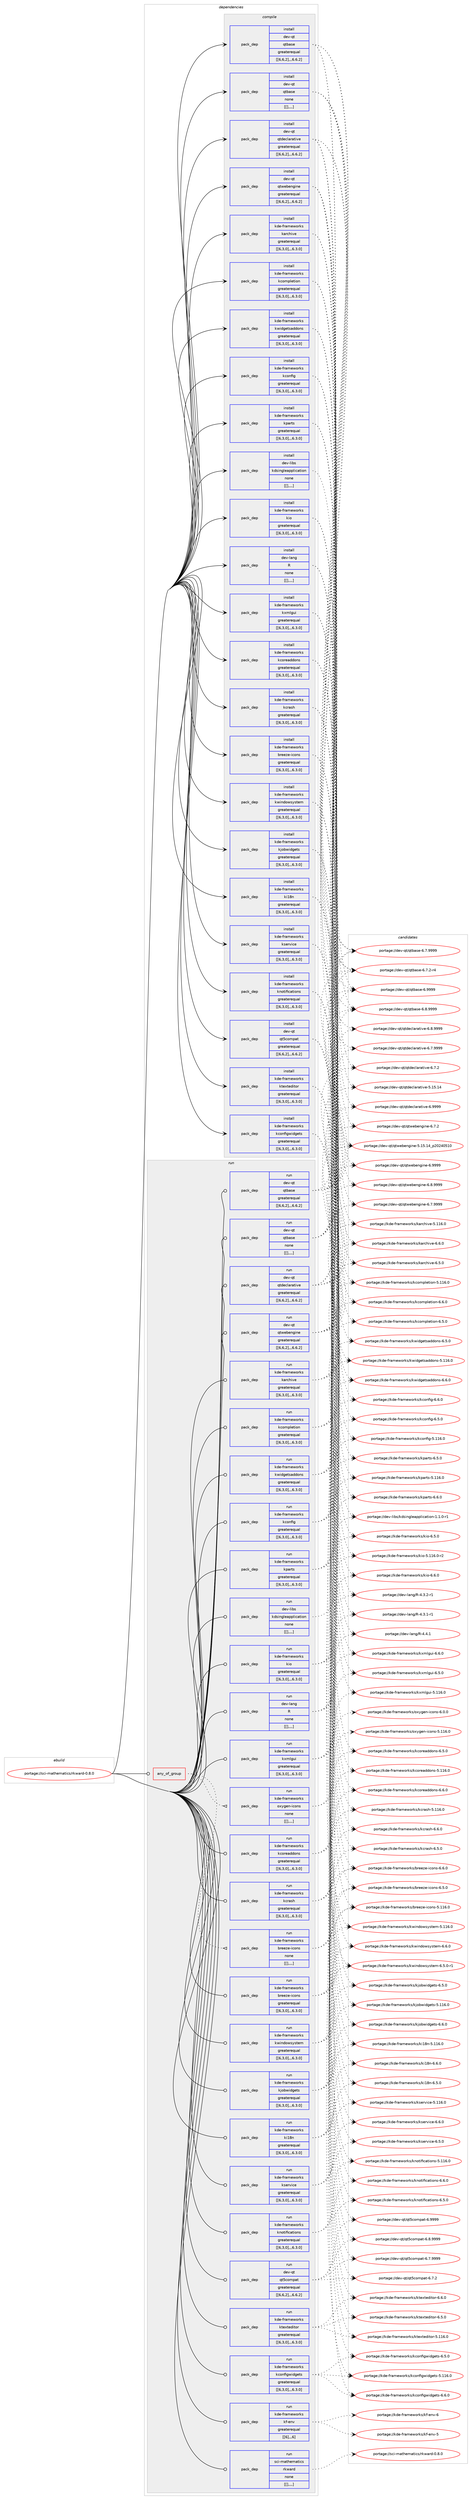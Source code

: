 digraph prolog {

# *************
# Graph options
# *************

newrank=true;
concentrate=true;
compound=true;
graph [rankdir=LR,fontname=Helvetica,fontsize=10,ranksep=1.5];#, ranksep=2.5, nodesep=0.2];
edge  [arrowhead=vee];
node  [fontname=Helvetica,fontsize=10];

# **********
# The ebuild
# **********

subgraph cluster_leftcol {
color=gray;
label=<<i>ebuild</i>>;
id [label="portage://sci-mathematics/rkward-0.8.0", color=red, width=4, href="../sci-mathematics/rkward-0.8.0.svg"];
}

# ****************
# The dependencies
# ****************

subgraph cluster_midcol {
color=gray;
label=<<i>dependencies</i>>;
subgraph cluster_compile {
fillcolor="#eeeeee";
style=filled;
label=<<i>compile</i>>;
subgraph pack310063 {
dependency425754 [label=<<TABLE BORDER="0" CELLBORDER="1" CELLSPACING="0" CELLPADDING="4" WIDTH="220"><TR><TD ROWSPAN="6" CELLPADDING="30">pack_dep</TD></TR><TR><TD WIDTH="110">install</TD></TR><TR><TD>dev-lang</TD></TR><TR><TD>R</TD></TR><TR><TD>none</TD></TR><TR><TD>[[],,,,]</TD></TR></TABLE>>, shape=none, color=blue];
}
id:e -> dependency425754:w [weight=20,style="solid",arrowhead="vee"];
subgraph pack310064 {
dependency425755 [label=<<TABLE BORDER="0" CELLBORDER="1" CELLSPACING="0" CELLPADDING="4" WIDTH="220"><TR><TD ROWSPAN="6" CELLPADDING="30">pack_dep</TD></TR><TR><TD WIDTH="110">install</TD></TR><TR><TD>dev-libs</TD></TR><TR><TD>kdsingleapplication</TD></TR><TR><TD>none</TD></TR><TR><TD>[[],,,,]</TD></TR></TABLE>>, shape=none, color=blue];
}
id:e -> dependency425755:w [weight=20,style="solid",arrowhead="vee"];
subgraph pack310065 {
dependency425756 [label=<<TABLE BORDER="0" CELLBORDER="1" CELLSPACING="0" CELLPADDING="4" WIDTH="220"><TR><TD ROWSPAN="6" CELLPADDING="30">pack_dep</TD></TR><TR><TD WIDTH="110">install</TD></TR><TR><TD>dev-qt</TD></TR><TR><TD>qt5compat</TD></TR><TR><TD>greaterequal</TD></TR><TR><TD>[[6,6,2],,,6.6.2]</TD></TR></TABLE>>, shape=none, color=blue];
}
id:e -> dependency425756:w [weight=20,style="solid",arrowhead="vee"];
subgraph pack310066 {
dependency425757 [label=<<TABLE BORDER="0" CELLBORDER="1" CELLSPACING="0" CELLPADDING="4" WIDTH="220"><TR><TD ROWSPAN="6" CELLPADDING="30">pack_dep</TD></TR><TR><TD WIDTH="110">install</TD></TR><TR><TD>dev-qt</TD></TR><TR><TD>qtbase</TD></TR><TR><TD>greaterequal</TD></TR><TR><TD>[[6,6,2],,,6.6.2]</TD></TR></TABLE>>, shape=none, color=blue];
}
id:e -> dependency425757:w [weight=20,style="solid",arrowhead="vee"];
subgraph pack310067 {
dependency425758 [label=<<TABLE BORDER="0" CELLBORDER="1" CELLSPACING="0" CELLPADDING="4" WIDTH="220"><TR><TD ROWSPAN="6" CELLPADDING="30">pack_dep</TD></TR><TR><TD WIDTH="110">install</TD></TR><TR><TD>dev-qt</TD></TR><TR><TD>qtbase</TD></TR><TR><TD>none</TD></TR><TR><TD>[[],,,,]</TD></TR></TABLE>>, shape=none, color=blue];
}
id:e -> dependency425758:w [weight=20,style="solid",arrowhead="vee"];
subgraph pack310068 {
dependency425759 [label=<<TABLE BORDER="0" CELLBORDER="1" CELLSPACING="0" CELLPADDING="4" WIDTH="220"><TR><TD ROWSPAN="6" CELLPADDING="30">pack_dep</TD></TR><TR><TD WIDTH="110">install</TD></TR><TR><TD>dev-qt</TD></TR><TR><TD>qtdeclarative</TD></TR><TR><TD>greaterequal</TD></TR><TR><TD>[[6,6,2],,,6.6.2]</TD></TR></TABLE>>, shape=none, color=blue];
}
id:e -> dependency425759:w [weight=20,style="solid",arrowhead="vee"];
subgraph pack310069 {
dependency425760 [label=<<TABLE BORDER="0" CELLBORDER="1" CELLSPACING="0" CELLPADDING="4" WIDTH="220"><TR><TD ROWSPAN="6" CELLPADDING="30">pack_dep</TD></TR><TR><TD WIDTH="110">install</TD></TR><TR><TD>dev-qt</TD></TR><TR><TD>qtwebengine</TD></TR><TR><TD>greaterequal</TD></TR><TR><TD>[[6,6,2],,,6.6.2]</TD></TR></TABLE>>, shape=none, color=blue];
}
id:e -> dependency425760:w [weight=20,style="solid",arrowhead="vee"];
subgraph pack310070 {
dependency425761 [label=<<TABLE BORDER="0" CELLBORDER="1" CELLSPACING="0" CELLPADDING="4" WIDTH="220"><TR><TD ROWSPAN="6" CELLPADDING="30">pack_dep</TD></TR><TR><TD WIDTH="110">install</TD></TR><TR><TD>kde-frameworks</TD></TR><TR><TD>breeze-icons</TD></TR><TR><TD>greaterequal</TD></TR><TR><TD>[[6,3,0],,,6.3.0]</TD></TR></TABLE>>, shape=none, color=blue];
}
id:e -> dependency425761:w [weight=20,style="solid",arrowhead="vee"];
subgraph pack310071 {
dependency425762 [label=<<TABLE BORDER="0" CELLBORDER="1" CELLSPACING="0" CELLPADDING="4" WIDTH="220"><TR><TD ROWSPAN="6" CELLPADDING="30">pack_dep</TD></TR><TR><TD WIDTH="110">install</TD></TR><TR><TD>kde-frameworks</TD></TR><TR><TD>karchive</TD></TR><TR><TD>greaterequal</TD></TR><TR><TD>[[6,3,0],,,6.3.0]</TD></TR></TABLE>>, shape=none, color=blue];
}
id:e -> dependency425762:w [weight=20,style="solid",arrowhead="vee"];
subgraph pack310072 {
dependency425763 [label=<<TABLE BORDER="0" CELLBORDER="1" CELLSPACING="0" CELLPADDING="4" WIDTH="220"><TR><TD ROWSPAN="6" CELLPADDING="30">pack_dep</TD></TR><TR><TD WIDTH="110">install</TD></TR><TR><TD>kde-frameworks</TD></TR><TR><TD>kcompletion</TD></TR><TR><TD>greaterequal</TD></TR><TR><TD>[[6,3,0],,,6.3.0]</TD></TR></TABLE>>, shape=none, color=blue];
}
id:e -> dependency425763:w [weight=20,style="solid",arrowhead="vee"];
subgraph pack310073 {
dependency425764 [label=<<TABLE BORDER="0" CELLBORDER="1" CELLSPACING="0" CELLPADDING="4" WIDTH="220"><TR><TD ROWSPAN="6" CELLPADDING="30">pack_dep</TD></TR><TR><TD WIDTH="110">install</TD></TR><TR><TD>kde-frameworks</TD></TR><TR><TD>kconfig</TD></TR><TR><TD>greaterequal</TD></TR><TR><TD>[[6,3,0],,,6.3.0]</TD></TR></TABLE>>, shape=none, color=blue];
}
id:e -> dependency425764:w [weight=20,style="solid",arrowhead="vee"];
subgraph pack310074 {
dependency425765 [label=<<TABLE BORDER="0" CELLBORDER="1" CELLSPACING="0" CELLPADDING="4" WIDTH="220"><TR><TD ROWSPAN="6" CELLPADDING="30">pack_dep</TD></TR><TR><TD WIDTH="110">install</TD></TR><TR><TD>kde-frameworks</TD></TR><TR><TD>kconfigwidgets</TD></TR><TR><TD>greaterequal</TD></TR><TR><TD>[[6,3,0],,,6.3.0]</TD></TR></TABLE>>, shape=none, color=blue];
}
id:e -> dependency425765:w [weight=20,style="solid",arrowhead="vee"];
subgraph pack310075 {
dependency425766 [label=<<TABLE BORDER="0" CELLBORDER="1" CELLSPACING="0" CELLPADDING="4" WIDTH="220"><TR><TD ROWSPAN="6" CELLPADDING="30">pack_dep</TD></TR><TR><TD WIDTH="110">install</TD></TR><TR><TD>kde-frameworks</TD></TR><TR><TD>kcoreaddons</TD></TR><TR><TD>greaterequal</TD></TR><TR><TD>[[6,3,0],,,6.3.0]</TD></TR></TABLE>>, shape=none, color=blue];
}
id:e -> dependency425766:w [weight=20,style="solid",arrowhead="vee"];
subgraph pack310076 {
dependency425767 [label=<<TABLE BORDER="0" CELLBORDER="1" CELLSPACING="0" CELLPADDING="4" WIDTH="220"><TR><TD ROWSPAN="6" CELLPADDING="30">pack_dep</TD></TR><TR><TD WIDTH="110">install</TD></TR><TR><TD>kde-frameworks</TD></TR><TR><TD>kcrash</TD></TR><TR><TD>greaterequal</TD></TR><TR><TD>[[6,3,0],,,6.3.0]</TD></TR></TABLE>>, shape=none, color=blue];
}
id:e -> dependency425767:w [weight=20,style="solid",arrowhead="vee"];
subgraph pack310077 {
dependency425768 [label=<<TABLE BORDER="0" CELLBORDER="1" CELLSPACING="0" CELLPADDING="4" WIDTH="220"><TR><TD ROWSPAN="6" CELLPADDING="30">pack_dep</TD></TR><TR><TD WIDTH="110">install</TD></TR><TR><TD>kde-frameworks</TD></TR><TR><TD>ki18n</TD></TR><TR><TD>greaterequal</TD></TR><TR><TD>[[6,3,0],,,6.3.0]</TD></TR></TABLE>>, shape=none, color=blue];
}
id:e -> dependency425768:w [weight=20,style="solid",arrowhead="vee"];
subgraph pack310078 {
dependency425769 [label=<<TABLE BORDER="0" CELLBORDER="1" CELLSPACING="0" CELLPADDING="4" WIDTH="220"><TR><TD ROWSPAN="6" CELLPADDING="30">pack_dep</TD></TR><TR><TD WIDTH="110">install</TD></TR><TR><TD>kde-frameworks</TD></TR><TR><TD>kio</TD></TR><TR><TD>greaterequal</TD></TR><TR><TD>[[6,3,0],,,6.3.0]</TD></TR></TABLE>>, shape=none, color=blue];
}
id:e -> dependency425769:w [weight=20,style="solid",arrowhead="vee"];
subgraph pack310079 {
dependency425770 [label=<<TABLE BORDER="0" CELLBORDER="1" CELLSPACING="0" CELLPADDING="4" WIDTH="220"><TR><TD ROWSPAN="6" CELLPADDING="30">pack_dep</TD></TR><TR><TD WIDTH="110">install</TD></TR><TR><TD>kde-frameworks</TD></TR><TR><TD>kjobwidgets</TD></TR><TR><TD>greaterequal</TD></TR><TR><TD>[[6,3,0],,,6.3.0]</TD></TR></TABLE>>, shape=none, color=blue];
}
id:e -> dependency425770:w [weight=20,style="solid",arrowhead="vee"];
subgraph pack310080 {
dependency425771 [label=<<TABLE BORDER="0" CELLBORDER="1" CELLSPACING="0" CELLPADDING="4" WIDTH="220"><TR><TD ROWSPAN="6" CELLPADDING="30">pack_dep</TD></TR><TR><TD WIDTH="110">install</TD></TR><TR><TD>kde-frameworks</TD></TR><TR><TD>knotifications</TD></TR><TR><TD>greaterequal</TD></TR><TR><TD>[[6,3,0],,,6.3.0]</TD></TR></TABLE>>, shape=none, color=blue];
}
id:e -> dependency425771:w [weight=20,style="solid",arrowhead="vee"];
subgraph pack310081 {
dependency425772 [label=<<TABLE BORDER="0" CELLBORDER="1" CELLSPACING="0" CELLPADDING="4" WIDTH="220"><TR><TD ROWSPAN="6" CELLPADDING="30">pack_dep</TD></TR><TR><TD WIDTH="110">install</TD></TR><TR><TD>kde-frameworks</TD></TR><TR><TD>kparts</TD></TR><TR><TD>greaterequal</TD></TR><TR><TD>[[6,3,0],,,6.3.0]</TD></TR></TABLE>>, shape=none, color=blue];
}
id:e -> dependency425772:w [weight=20,style="solid",arrowhead="vee"];
subgraph pack310082 {
dependency425773 [label=<<TABLE BORDER="0" CELLBORDER="1" CELLSPACING="0" CELLPADDING="4" WIDTH="220"><TR><TD ROWSPAN="6" CELLPADDING="30">pack_dep</TD></TR><TR><TD WIDTH="110">install</TD></TR><TR><TD>kde-frameworks</TD></TR><TR><TD>kservice</TD></TR><TR><TD>greaterequal</TD></TR><TR><TD>[[6,3,0],,,6.3.0]</TD></TR></TABLE>>, shape=none, color=blue];
}
id:e -> dependency425773:w [weight=20,style="solid",arrowhead="vee"];
subgraph pack310083 {
dependency425774 [label=<<TABLE BORDER="0" CELLBORDER="1" CELLSPACING="0" CELLPADDING="4" WIDTH="220"><TR><TD ROWSPAN="6" CELLPADDING="30">pack_dep</TD></TR><TR><TD WIDTH="110">install</TD></TR><TR><TD>kde-frameworks</TD></TR><TR><TD>ktexteditor</TD></TR><TR><TD>greaterequal</TD></TR><TR><TD>[[6,3,0],,,6.3.0]</TD></TR></TABLE>>, shape=none, color=blue];
}
id:e -> dependency425774:w [weight=20,style="solid",arrowhead="vee"];
subgraph pack310084 {
dependency425775 [label=<<TABLE BORDER="0" CELLBORDER="1" CELLSPACING="0" CELLPADDING="4" WIDTH="220"><TR><TD ROWSPAN="6" CELLPADDING="30">pack_dep</TD></TR><TR><TD WIDTH="110">install</TD></TR><TR><TD>kde-frameworks</TD></TR><TR><TD>kwidgetsaddons</TD></TR><TR><TD>greaterequal</TD></TR><TR><TD>[[6,3,0],,,6.3.0]</TD></TR></TABLE>>, shape=none, color=blue];
}
id:e -> dependency425775:w [weight=20,style="solid",arrowhead="vee"];
subgraph pack310085 {
dependency425776 [label=<<TABLE BORDER="0" CELLBORDER="1" CELLSPACING="0" CELLPADDING="4" WIDTH="220"><TR><TD ROWSPAN="6" CELLPADDING="30">pack_dep</TD></TR><TR><TD WIDTH="110">install</TD></TR><TR><TD>kde-frameworks</TD></TR><TR><TD>kwindowsystem</TD></TR><TR><TD>greaterequal</TD></TR><TR><TD>[[6,3,0],,,6.3.0]</TD></TR></TABLE>>, shape=none, color=blue];
}
id:e -> dependency425776:w [weight=20,style="solid",arrowhead="vee"];
subgraph pack310086 {
dependency425777 [label=<<TABLE BORDER="0" CELLBORDER="1" CELLSPACING="0" CELLPADDING="4" WIDTH="220"><TR><TD ROWSPAN="6" CELLPADDING="30">pack_dep</TD></TR><TR><TD WIDTH="110">install</TD></TR><TR><TD>kde-frameworks</TD></TR><TR><TD>kxmlgui</TD></TR><TR><TD>greaterequal</TD></TR><TR><TD>[[6,3,0],,,6.3.0]</TD></TR></TABLE>>, shape=none, color=blue];
}
id:e -> dependency425777:w [weight=20,style="solid",arrowhead="vee"];
}
subgraph cluster_compileandrun {
fillcolor="#eeeeee";
style=filled;
label=<<i>compile and run</i>>;
}
subgraph cluster_run {
fillcolor="#eeeeee";
style=filled;
label=<<i>run</i>>;
subgraph any2828 {
dependency425778 [label=<<TABLE BORDER="0" CELLBORDER="1" CELLSPACING="0" CELLPADDING="4"><TR><TD CELLPADDING="10">any_of_group</TD></TR></TABLE>>, shape=none, color=red];subgraph pack310087 {
dependency425779 [label=<<TABLE BORDER="0" CELLBORDER="1" CELLSPACING="0" CELLPADDING="4" WIDTH="220"><TR><TD ROWSPAN="6" CELLPADDING="30">pack_dep</TD></TR><TR><TD WIDTH="110">run</TD></TR><TR><TD>kde-frameworks</TD></TR><TR><TD>breeze-icons</TD></TR><TR><TD>none</TD></TR><TR><TD>[[],,,,]</TD></TR></TABLE>>, shape=none, color=blue];
}
dependency425778:e -> dependency425779:w [weight=20,style="dotted",arrowhead="oinv"];
subgraph pack310088 {
dependency425780 [label=<<TABLE BORDER="0" CELLBORDER="1" CELLSPACING="0" CELLPADDING="4" WIDTH="220"><TR><TD ROWSPAN="6" CELLPADDING="30">pack_dep</TD></TR><TR><TD WIDTH="110">run</TD></TR><TR><TD>kde-frameworks</TD></TR><TR><TD>oxygen-icons</TD></TR><TR><TD>none</TD></TR><TR><TD>[[],,,,]</TD></TR></TABLE>>, shape=none, color=blue];
}
dependency425778:e -> dependency425780:w [weight=20,style="dotted",arrowhead="oinv"];
}
id:e -> dependency425778:w [weight=20,style="solid",arrowhead="odot"];
subgraph pack310089 {
dependency425781 [label=<<TABLE BORDER="0" CELLBORDER="1" CELLSPACING="0" CELLPADDING="4" WIDTH="220"><TR><TD ROWSPAN="6" CELLPADDING="30">pack_dep</TD></TR><TR><TD WIDTH="110">run</TD></TR><TR><TD>dev-lang</TD></TR><TR><TD>R</TD></TR><TR><TD>none</TD></TR><TR><TD>[[],,,,]</TD></TR></TABLE>>, shape=none, color=blue];
}
id:e -> dependency425781:w [weight=20,style="solid",arrowhead="odot"];
subgraph pack310090 {
dependency425782 [label=<<TABLE BORDER="0" CELLBORDER="1" CELLSPACING="0" CELLPADDING="4" WIDTH="220"><TR><TD ROWSPAN="6" CELLPADDING="30">pack_dep</TD></TR><TR><TD WIDTH="110">run</TD></TR><TR><TD>dev-libs</TD></TR><TR><TD>kdsingleapplication</TD></TR><TR><TD>none</TD></TR><TR><TD>[[],,,,]</TD></TR></TABLE>>, shape=none, color=blue];
}
id:e -> dependency425782:w [weight=20,style="solid",arrowhead="odot"];
subgraph pack310091 {
dependency425783 [label=<<TABLE BORDER="0" CELLBORDER="1" CELLSPACING="0" CELLPADDING="4" WIDTH="220"><TR><TD ROWSPAN="6" CELLPADDING="30">pack_dep</TD></TR><TR><TD WIDTH="110">run</TD></TR><TR><TD>dev-qt</TD></TR><TR><TD>qt5compat</TD></TR><TR><TD>greaterequal</TD></TR><TR><TD>[[6,6,2],,,6.6.2]</TD></TR></TABLE>>, shape=none, color=blue];
}
id:e -> dependency425783:w [weight=20,style="solid",arrowhead="odot"];
subgraph pack310092 {
dependency425784 [label=<<TABLE BORDER="0" CELLBORDER="1" CELLSPACING="0" CELLPADDING="4" WIDTH="220"><TR><TD ROWSPAN="6" CELLPADDING="30">pack_dep</TD></TR><TR><TD WIDTH="110">run</TD></TR><TR><TD>dev-qt</TD></TR><TR><TD>qtbase</TD></TR><TR><TD>greaterequal</TD></TR><TR><TD>[[6,6,2],,,6.6.2]</TD></TR></TABLE>>, shape=none, color=blue];
}
id:e -> dependency425784:w [weight=20,style="solid",arrowhead="odot"];
subgraph pack310093 {
dependency425785 [label=<<TABLE BORDER="0" CELLBORDER="1" CELLSPACING="0" CELLPADDING="4" WIDTH="220"><TR><TD ROWSPAN="6" CELLPADDING="30">pack_dep</TD></TR><TR><TD WIDTH="110">run</TD></TR><TR><TD>dev-qt</TD></TR><TR><TD>qtbase</TD></TR><TR><TD>none</TD></TR><TR><TD>[[],,,,]</TD></TR></TABLE>>, shape=none, color=blue];
}
id:e -> dependency425785:w [weight=20,style="solid",arrowhead="odot"];
subgraph pack310094 {
dependency425786 [label=<<TABLE BORDER="0" CELLBORDER="1" CELLSPACING="0" CELLPADDING="4" WIDTH="220"><TR><TD ROWSPAN="6" CELLPADDING="30">pack_dep</TD></TR><TR><TD WIDTH="110">run</TD></TR><TR><TD>dev-qt</TD></TR><TR><TD>qtdeclarative</TD></TR><TR><TD>greaterequal</TD></TR><TR><TD>[[6,6,2],,,6.6.2]</TD></TR></TABLE>>, shape=none, color=blue];
}
id:e -> dependency425786:w [weight=20,style="solid",arrowhead="odot"];
subgraph pack310095 {
dependency425787 [label=<<TABLE BORDER="0" CELLBORDER="1" CELLSPACING="0" CELLPADDING="4" WIDTH="220"><TR><TD ROWSPAN="6" CELLPADDING="30">pack_dep</TD></TR><TR><TD WIDTH="110">run</TD></TR><TR><TD>dev-qt</TD></TR><TR><TD>qtwebengine</TD></TR><TR><TD>greaterequal</TD></TR><TR><TD>[[6,6,2],,,6.6.2]</TD></TR></TABLE>>, shape=none, color=blue];
}
id:e -> dependency425787:w [weight=20,style="solid",arrowhead="odot"];
subgraph pack310096 {
dependency425788 [label=<<TABLE BORDER="0" CELLBORDER="1" CELLSPACING="0" CELLPADDING="4" WIDTH="220"><TR><TD ROWSPAN="6" CELLPADDING="30">pack_dep</TD></TR><TR><TD WIDTH="110">run</TD></TR><TR><TD>kde-frameworks</TD></TR><TR><TD>breeze-icons</TD></TR><TR><TD>greaterequal</TD></TR><TR><TD>[[6,3,0],,,6.3.0]</TD></TR></TABLE>>, shape=none, color=blue];
}
id:e -> dependency425788:w [weight=20,style="solid",arrowhead="odot"];
subgraph pack310097 {
dependency425789 [label=<<TABLE BORDER="0" CELLBORDER="1" CELLSPACING="0" CELLPADDING="4" WIDTH="220"><TR><TD ROWSPAN="6" CELLPADDING="30">pack_dep</TD></TR><TR><TD WIDTH="110">run</TD></TR><TR><TD>kde-frameworks</TD></TR><TR><TD>karchive</TD></TR><TR><TD>greaterequal</TD></TR><TR><TD>[[6,3,0],,,6.3.0]</TD></TR></TABLE>>, shape=none, color=blue];
}
id:e -> dependency425789:w [weight=20,style="solid",arrowhead="odot"];
subgraph pack310098 {
dependency425790 [label=<<TABLE BORDER="0" CELLBORDER="1" CELLSPACING="0" CELLPADDING="4" WIDTH="220"><TR><TD ROWSPAN="6" CELLPADDING="30">pack_dep</TD></TR><TR><TD WIDTH="110">run</TD></TR><TR><TD>kde-frameworks</TD></TR><TR><TD>kcompletion</TD></TR><TR><TD>greaterequal</TD></TR><TR><TD>[[6,3,0],,,6.3.0]</TD></TR></TABLE>>, shape=none, color=blue];
}
id:e -> dependency425790:w [weight=20,style="solid",arrowhead="odot"];
subgraph pack310099 {
dependency425791 [label=<<TABLE BORDER="0" CELLBORDER="1" CELLSPACING="0" CELLPADDING="4" WIDTH="220"><TR><TD ROWSPAN="6" CELLPADDING="30">pack_dep</TD></TR><TR><TD WIDTH="110">run</TD></TR><TR><TD>kde-frameworks</TD></TR><TR><TD>kconfig</TD></TR><TR><TD>greaterequal</TD></TR><TR><TD>[[6,3,0],,,6.3.0]</TD></TR></TABLE>>, shape=none, color=blue];
}
id:e -> dependency425791:w [weight=20,style="solid",arrowhead="odot"];
subgraph pack310100 {
dependency425792 [label=<<TABLE BORDER="0" CELLBORDER="1" CELLSPACING="0" CELLPADDING="4" WIDTH="220"><TR><TD ROWSPAN="6" CELLPADDING="30">pack_dep</TD></TR><TR><TD WIDTH="110">run</TD></TR><TR><TD>kde-frameworks</TD></TR><TR><TD>kconfigwidgets</TD></TR><TR><TD>greaterequal</TD></TR><TR><TD>[[6,3,0],,,6.3.0]</TD></TR></TABLE>>, shape=none, color=blue];
}
id:e -> dependency425792:w [weight=20,style="solid",arrowhead="odot"];
subgraph pack310101 {
dependency425793 [label=<<TABLE BORDER="0" CELLBORDER="1" CELLSPACING="0" CELLPADDING="4" WIDTH="220"><TR><TD ROWSPAN="6" CELLPADDING="30">pack_dep</TD></TR><TR><TD WIDTH="110">run</TD></TR><TR><TD>kde-frameworks</TD></TR><TR><TD>kcoreaddons</TD></TR><TR><TD>greaterequal</TD></TR><TR><TD>[[6,3,0],,,6.3.0]</TD></TR></TABLE>>, shape=none, color=blue];
}
id:e -> dependency425793:w [weight=20,style="solid",arrowhead="odot"];
subgraph pack310102 {
dependency425794 [label=<<TABLE BORDER="0" CELLBORDER="1" CELLSPACING="0" CELLPADDING="4" WIDTH="220"><TR><TD ROWSPAN="6" CELLPADDING="30">pack_dep</TD></TR><TR><TD WIDTH="110">run</TD></TR><TR><TD>kde-frameworks</TD></TR><TR><TD>kcrash</TD></TR><TR><TD>greaterequal</TD></TR><TR><TD>[[6,3,0],,,6.3.0]</TD></TR></TABLE>>, shape=none, color=blue];
}
id:e -> dependency425794:w [weight=20,style="solid",arrowhead="odot"];
subgraph pack310103 {
dependency425795 [label=<<TABLE BORDER="0" CELLBORDER="1" CELLSPACING="0" CELLPADDING="4" WIDTH="220"><TR><TD ROWSPAN="6" CELLPADDING="30">pack_dep</TD></TR><TR><TD WIDTH="110">run</TD></TR><TR><TD>kde-frameworks</TD></TR><TR><TD>kf-env</TD></TR><TR><TD>greaterequal</TD></TR><TR><TD>[[6],,,6]</TD></TR></TABLE>>, shape=none, color=blue];
}
id:e -> dependency425795:w [weight=20,style="solid",arrowhead="odot"];
subgraph pack310104 {
dependency425796 [label=<<TABLE BORDER="0" CELLBORDER="1" CELLSPACING="0" CELLPADDING="4" WIDTH="220"><TR><TD ROWSPAN="6" CELLPADDING="30">pack_dep</TD></TR><TR><TD WIDTH="110">run</TD></TR><TR><TD>kde-frameworks</TD></TR><TR><TD>ki18n</TD></TR><TR><TD>greaterequal</TD></TR><TR><TD>[[6,3,0],,,6.3.0]</TD></TR></TABLE>>, shape=none, color=blue];
}
id:e -> dependency425796:w [weight=20,style="solid",arrowhead="odot"];
subgraph pack310105 {
dependency425797 [label=<<TABLE BORDER="0" CELLBORDER="1" CELLSPACING="0" CELLPADDING="4" WIDTH="220"><TR><TD ROWSPAN="6" CELLPADDING="30">pack_dep</TD></TR><TR><TD WIDTH="110">run</TD></TR><TR><TD>kde-frameworks</TD></TR><TR><TD>kio</TD></TR><TR><TD>greaterequal</TD></TR><TR><TD>[[6,3,0],,,6.3.0]</TD></TR></TABLE>>, shape=none, color=blue];
}
id:e -> dependency425797:w [weight=20,style="solid",arrowhead="odot"];
subgraph pack310106 {
dependency425798 [label=<<TABLE BORDER="0" CELLBORDER="1" CELLSPACING="0" CELLPADDING="4" WIDTH="220"><TR><TD ROWSPAN="6" CELLPADDING="30">pack_dep</TD></TR><TR><TD WIDTH="110">run</TD></TR><TR><TD>kde-frameworks</TD></TR><TR><TD>kjobwidgets</TD></TR><TR><TD>greaterequal</TD></TR><TR><TD>[[6,3,0],,,6.3.0]</TD></TR></TABLE>>, shape=none, color=blue];
}
id:e -> dependency425798:w [weight=20,style="solid",arrowhead="odot"];
subgraph pack310107 {
dependency425799 [label=<<TABLE BORDER="0" CELLBORDER="1" CELLSPACING="0" CELLPADDING="4" WIDTH="220"><TR><TD ROWSPAN="6" CELLPADDING="30">pack_dep</TD></TR><TR><TD WIDTH="110">run</TD></TR><TR><TD>kde-frameworks</TD></TR><TR><TD>knotifications</TD></TR><TR><TD>greaterequal</TD></TR><TR><TD>[[6,3,0],,,6.3.0]</TD></TR></TABLE>>, shape=none, color=blue];
}
id:e -> dependency425799:w [weight=20,style="solid",arrowhead="odot"];
subgraph pack310108 {
dependency425800 [label=<<TABLE BORDER="0" CELLBORDER="1" CELLSPACING="0" CELLPADDING="4" WIDTH="220"><TR><TD ROWSPAN="6" CELLPADDING="30">pack_dep</TD></TR><TR><TD WIDTH="110">run</TD></TR><TR><TD>kde-frameworks</TD></TR><TR><TD>kparts</TD></TR><TR><TD>greaterequal</TD></TR><TR><TD>[[6,3,0],,,6.3.0]</TD></TR></TABLE>>, shape=none, color=blue];
}
id:e -> dependency425800:w [weight=20,style="solid",arrowhead="odot"];
subgraph pack310109 {
dependency425801 [label=<<TABLE BORDER="0" CELLBORDER="1" CELLSPACING="0" CELLPADDING="4" WIDTH="220"><TR><TD ROWSPAN="6" CELLPADDING="30">pack_dep</TD></TR><TR><TD WIDTH="110">run</TD></TR><TR><TD>kde-frameworks</TD></TR><TR><TD>kservice</TD></TR><TR><TD>greaterequal</TD></TR><TR><TD>[[6,3,0],,,6.3.0]</TD></TR></TABLE>>, shape=none, color=blue];
}
id:e -> dependency425801:w [weight=20,style="solid",arrowhead="odot"];
subgraph pack310110 {
dependency425802 [label=<<TABLE BORDER="0" CELLBORDER="1" CELLSPACING="0" CELLPADDING="4" WIDTH="220"><TR><TD ROWSPAN="6" CELLPADDING="30">pack_dep</TD></TR><TR><TD WIDTH="110">run</TD></TR><TR><TD>kde-frameworks</TD></TR><TR><TD>ktexteditor</TD></TR><TR><TD>greaterequal</TD></TR><TR><TD>[[6,3,0],,,6.3.0]</TD></TR></TABLE>>, shape=none, color=blue];
}
id:e -> dependency425802:w [weight=20,style="solid",arrowhead="odot"];
subgraph pack310111 {
dependency425803 [label=<<TABLE BORDER="0" CELLBORDER="1" CELLSPACING="0" CELLPADDING="4" WIDTH="220"><TR><TD ROWSPAN="6" CELLPADDING="30">pack_dep</TD></TR><TR><TD WIDTH="110">run</TD></TR><TR><TD>kde-frameworks</TD></TR><TR><TD>kwidgetsaddons</TD></TR><TR><TD>greaterequal</TD></TR><TR><TD>[[6,3,0],,,6.3.0]</TD></TR></TABLE>>, shape=none, color=blue];
}
id:e -> dependency425803:w [weight=20,style="solid",arrowhead="odot"];
subgraph pack310112 {
dependency425804 [label=<<TABLE BORDER="0" CELLBORDER="1" CELLSPACING="0" CELLPADDING="4" WIDTH="220"><TR><TD ROWSPAN="6" CELLPADDING="30">pack_dep</TD></TR><TR><TD WIDTH="110">run</TD></TR><TR><TD>kde-frameworks</TD></TR><TR><TD>kwindowsystem</TD></TR><TR><TD>greaterequal</TD></TR><TR><TD>[[6,3,0],,,6.3.0]</TD></TR></TABLE>>, shape=none, color=blue];
}
id:e -> dependency425804:w [weight=20,style="solid",arrowhead="odot"];
subgraph pack310113 {
dependency425805 [label=<<TABLE BORDER="0" CELLBORDER="1" CELLSPACING="0" CELLPADDING="4" WIDTH="220"><TR><TD ROWSPAN="6" CELLPADDING="30">pack_dep</TD></TR><TR><TD WIDTH="110">run</TD></TR><TR><TD>kde-frameworks</TD></TR><TR><TD>kxmlgui</TD></TR><TR><TD>greaterequal</TD></TR><TR><TD>[[6,3,0],,,6.3.0]</TD></TR></TABLE>>, shape=none, color=blue];
}
id:e -> dependency425805:w [weight=20,style="solid",arrowhead="odot"];
subgraph pack310114 {
dependency425806 [label=<<TABLE BORDER="0" CELLBORDER="1" CELLSPACING="0" CELLPADDING="4" WIDTH="220"><TR><TD ROWSPAN="6" CELLPADDING="30">pack_dep</TD></TR><TR><TD WIDTH="110">run</TD></TR><TR><TD>sci-mathematics</TD></TR><TR><TD>rkward</TD></TR><TR><TD>none</TD></TR><TR><TD>[[],,,,]</TD></TR></TABLE>>, shape=none, color=blue];
}
id:e -> dependency425806:w [weight=20,style="solid",arrowhead="odot"];
}
}

# **************
# The candidates
# **************

subgraph cluster_choices {
rank=same;
color=gray;
label=<<i>candidates</i>>;

subgraph choice310063 {
color=black;
nodesep=1;
choice10010111845108971101034782455246524649 [label="portage://dev-lang/R-4.4.1", color=red, width=4,href="../dev-lang/R-4.4.1.svg"];
choice100101118451089711010347824552465146504511449 [label="portage://dev-lang/R-4.3.2-r1", color=red, width=4,href="../dev-lang/R-4.3.2-r1.svg"];
choice100101118451089711010347824552465146494511449 [label="portage://dev-lang/R-4.3.1-r1", color=red, width=4,href="../dev-lang/R-4.3.1-r1.svg"];
dependency425754:e -> choice10010111845108971101034782455246524649:w [style=dotted,weight="100"];
dependency425754:e -> choice100101118451089711010347824552465146504511449:w [style=dotted,weight="100"];
dependency425754:e -> choice100101118451089711010347824552465146494511449:w [style=dotted,weight="100"];
}
subgraph choice310064 {
color=black;
nodesep=1;
choice1001011184510810598115471071001151051101031081019711211210810599971161051111104549464946484511449 [label="portage://dev-libs/kdsingleapplication-1.1.0-r1", color=red, width=4,href="../dev-libs/kdsingleapplication-1.1.0-r1.svg"];
dependency425755:e -> choice1001011184510810598115471071001151051101031081019711211210810599971161051111104549464946484511449:w [style=dotted,weight="100"];
}
subgraph choice310065 {
color=black;
nodesep=1;
choice100101118451131164711311653991111091129711645544657575757 [label="portage://dev-qt/qt5compat-6.9999", color=red, width=4,href="../dev-qt/qt5compat-6.9999.svg"];
choice1001011184511311647113116539911110911297116455446564657575757 [label="portage://dev-qt/qt5compat-6.8.9999", color=red, width=4,href="../dev-qt/qt5compat-6.8.9999.svg"];
choice1001011184511311647113116539911110911297116455446554657575757 [label="portage://dev-qt/qt5compat-6.7.9999", color=red, width=4,href="../dev-qt/qt5compat-6.7.9999.svg"];
choice1001011184511311647113116539911110911297116455446554650 [label="portage://dev-qt/qt5compat-6.7.2", color=red, width=4,href="../dev-qt/qt5compat-6.7.2.svg"];
dependency425756:e -> choice100101118451131164711311653991111091129711645544657575757:w [style=dotted,weight="100"];
dependency425756:e -> choice1001011184511311647113116539911110911297116455446564657575757:w [style=dotted,weight="100"];
dependency425756:e -> choice1001011184511311647113116539911110911297116455446554657575757:w [style=dotted,weight="100"];
dependency425756:e -> choice1001011184511311647113116539911110911297116455446554650:w [style=dotted,weight="100"];
}
subgraph choice310066 {
color=black;
nodesep=1;
choice1001011184511311647113116989711510145544657575757 [label="portage://dev-qt/qtbase-6.9999", color=red, width=4,href="../dev-qt/qtbase-6.9999.svg"];
choice10010111845113116471131169897115101455446564657575757 [label="portage://dev-qt/qtbase-6.8.9999", color=red, width=4,href="../dev-qt/qtbase-6.8.9999.svg"];
choice10010111845113116471131169897115101455446554657575757 [label="portage://dev-qt/qtbase-6.7.9999", color=red, width=4,href="../dev-qt/qtbase-6.7.9999.svg"];
choice100101118451131164711311698971151014554465546504511452 [label="portage://dev-qt/qtbase-6.7.2-r4", color=red, width=4,href="../dev-qt/qtbase-6.7.2-r4.svg"];
dependency425757:e -> choice1001011184511311647113116989711510145544657575757:w [style=dotted,weight="100"];
dependency425757:e -> choice10010111845113116471131169897115101455446564657575757:w [style=dotted,weight="100"];
dependency425757:e -> choice10010111845113116471131169897115101455446554657575757:w [style=dotted,weight="100"];
dependency425757:e -> choice100101118451131164711311698971151014554465546504511452:w [style=dotted,weight="100"];
}
subgraph choice310067 {
color=black;
nodesep=1;
choice1001011184511311647113116989711510145544657575757 [label="portage://dev-qt/qtbase-6.9999", color=red, width=4,href="../dev-qt/qtbase-6.9999.svg"];
choice10010111845113116471131169897115101455446564657575757 [label="portage://dev-qt/qtbase-6.8.9999", color=red, width=4,href="../dev-qt/qtbase-6.8.9999.svg"];
choice10010111845113116471131169897115101455446554657575757 [label="portage://dev-qt/qtbase-6.7.9999", color=red, width=4,href="../dev-qt/qtbase-6.7.9999.svg"];
choice100101118451131164711311698971151014554465546504511452 [label="portage://dev-qt/qtbase-6.7.2-r4", color=red, width=4,href="../dev-qt/qtbase-6.7.2-r4.svg"];
dependency425758:e -> choice1001011184511311647113116989711510145544657575757:w [style=dotted,weight="100"];
dependency425758:e -> choice10010111845113116471131169897115101455446564657575757:w [style=dotted,weight="100"];
dependency425758:e -> choice10010111845113116471131169897115101455446554657575757:w [style=dotted,weight="100"];
dependency425758:e -> choice100101118451131164711311698971151014554465546504511452:w [style=dotted,weight="100"];
}
subgraph choice310068 {
color=black;
nodesep=1;
choice100101118451131164711311610010199108971149711610511810145544657575757 [label="portage://dev-qt/qtdeclarative-6.9999", color=red, width=4,href="../dev-qt/qtdeclarative-6.9999.svg"];
choice1001011184511311647113116100101991089711497116105118101455446564657575757 [label="portage://dev-qt/qtdeclarative-6.8.9999", color=red, width=4,href="../dev-qt/qtdeclarative-6.8.9999.svg"];
choice1001011184511311647113116100101991089711497116105118101455446554657575757 [label="portage://dev-qt/qtdeclarative-6.7.9999", color=red, width=4,href="../dev-qt/qtdeclarative-6.7.9999.svg"];
choice1001011184511311647113116100101991089711497116105118101455446554650 [label="portage://dev-qt/qtdeclarative-6.7.2", color=red, width=4,href="../dev-qt/qtdeclarative-6.7.2.svg"];
choice10010111845113116471131161001019910897114971161051181014553464953464952 [label="portage://dev-qt/qtdeclarative-5.15.14", color=red, width=4,href="../dev-qt/qtdeclarative-5.15.14.svg"];
dependency425759:e -> choice100101118451131164711311610010199108971149711610511810145544657575757:w [style=dotted,weight="100"];
dependency425759:e -> choice1001011184511311647113116100101991089711497116105118101455446564657575757:w [style=dotted,weight="100"];
dependency425759:e -> choice1001011184511311647113116100101991089711497116105118101455446554657575757:w [style=dotted,weight="100"];
dependency425759:e -> choice1001011184511311647113116100101991089711497116105118101455446554650:w [style=dotted,weight="100"];
dependency425759:e -> choice10010111845113116471131161001019910897114971161051181014553464953464952:w [style=dotted,weight="100"];
}
subgraph choice310069 {
color=black;
nodesep=1;
choice10010111845113116471131161191019810111010310511010145544657575757 [label="portage://dev-qt/qtwebengine-6.9999", color=red, width=4,href="../dev-qt/qtwebengine-6.9999.svg"];
choice100101118451131164711311611910198101110103105110101455446564657575757 [label="portage://dev-qt/qtwebengine-6.8.9999", color=red, width=4,href="../dev-qt/qtwebengine-6.8.9999.svg"];
choice100101118451131164711311611910198101110103105110101455446554657575757 [label="portage://dev-qt/qtwebengine-6.7.9999", color=red, width=4,href="../dev-qt/qtwebengine-6.7.9999.svg"];
choice100101118451131164711311611910198101110103105110101455446554650 [label="portage://dev-qt/qtwebengine-6.7.2", color=red, width=4,href="../dev-qt/qtwebengine-6.7.2.svg"];
choice1001011184511311647113116119101981011101031051101014553464953464952951125048505248534948 [label="portage://dev-qt/qtwebengine-5.15.14_p20240510", color=red, width=4,href="../dev-qt/qtwebengine-5.15.14_p20240510.svg"];
dependency425760:e -> choice10010111845113116471131161191019810111010310511010145544657575757:w [style=dotted,weight="100"];
dependency425760:e -> choice100101118451131164711311611910198101110103105110101455446564657575757:w [style=dotted,weight="100"];
dependency425760:e -> choice100101118451131164711311611910198101110103105110101455446554657575757:w [style=dotted,weight="100"];
dependency425760:e -> choice100101118451131164711311611910198101110103105110101455446554650:w [style=dotted,weight="100"];
dependency425760:e -> choice1001011184511311647113116119101981011101031051101014553464953464952951125048505248534948:w [style=dotted,weight="100"];
}
subgraph choice310070 {
color=black;
nodesep=1;
choice107100101451021149710910111911111410711547981141011011221014510599111110115455446544648 [label="portage://kde-frameworks/breeze-icons-6.6.0", color=red, width=4,href="../kde-frameworks/breeze-icons-6.6.0.svg"];
choice107100101451021149710910111911111410711547981141011011221014510599111110115455446534648 [label="portage://kde-frameworks/breeze-icons-6.5.0", color=red, width=4,href="../kde-frameworks/breeze-icons-6.5.0.svg"];
choice1071001014510211497109101119111114107115479811410110112210145105991111101154553464949544648 [label="portage://kde-frameworks/breeze-icons-5.116.0", color=red, width=4,href="../kde-frameworks/breeze-icons-5.116.0.svg"];
dependency425761:e -> choice107100101451021149710910111911111410711547981141011011221014510599111110115455446544648:w [style=dotted,weight="100"];
dependency425761:e -> choice107100101451021149710910111911111410711547981141011011221014510599111110115455446534648:w [style=dotted,weight="100"];
dependency425761:e -> choice1071001014510211497109101119111114107115479811410110112210145105991111101154553464949544648:w [style=dotted,weight="100"];
}
subgraph choice310071 {
color=black;
nodesep=1;
choice1071001014510211497109101119111114107115471079711499104105118101455446544648 [label="portage://kde-frameworks/karchive-6.6.0", color=red, width=4,href="../kde-frameworks/karchive-6.6.0.svg"];
choice1071001014510211497109101119111114107115471079711499104105118101455446534648 [label="portage://kde-frameworks/karchive-6.5.0", color=red, width=4,href="../kde-frameworks/karchive-6.5.0.svg"];
choice10710010145102114971091011191111141071154710797114991041051181014553464949544648 [label="portage://kde-frameworks/karchive-5.116.0", color=red, width=4,href="../kde-frameworks/karchive-5.116.0.svg"];
dependency425762:e -> choice1071001014510211497109101119111114107115471079711499104105118101455446544648:w [style=dotted,weight="100"];
dependency425762:e -> choice1071001014510211497109101119111114107115471079711499104105118101455446534648:w [style=dotted,weight="100"];
dependency425762:e -> choice10710010145102114971091011191111141071154710797114991041051181014553464949544648:w [style=dotted,weight="100"];
}
subgraph choice310072 {
color=black;
nodesep=1;
choice10710010145102114971091011191111141071154710799111109112108101116105111110455446544648 [label="portage://kde-frameworks/kcompletion-6.6.0", color=red, width=4,href="../kde-frameworks/kcompletion-6.6.0.svg"];
choice10710010145102114971091011191111141071154710799111109112108101116105111110455446534648 [label="portage://kde-frameworks/kcompletion-6.5.0", color=red, width=4,href="../kde-frameworks/kcompletion-6.5.0.svg"];
choice107100101451021149710910111911111410711547107991111091121081011161051111104553464949544648 [label="portage://kde-frameworks/kcompletion-5.116.0", color=red, width=4,href="../kde-frameworks/kcompletion-5.116.0.svg"];
dependency425763:e -> choice10710010145102114971091011191111141071154710799111109112108101116105111110455446544648:w [style=dotted,weight="100"];
dependency425763:e -> choice10710010145102114971091011191111141071154710799111109112108101116105111110455446534648:w [style=dotted,weight="100"];
dependency425763:e -> choice107100101451021149710910111911111410711547107991111091121081011161051111104553464949544648:w [style=dotted,weight="100"];
}
subgraph choice310073 {
color=black;
nodesep=1;
choice10710010145102114971091011191111141071154710799111110102105103455446544648 [label="portage://kde-frameworks/kconfig-6.6.0", color=red, width=4,href="../kde-frameworks/kconfig-6.6.0.svg"];
choice10710010145102114971091011191111141071154710799111110102105103455446534648 [label="portage://kde-frameworks/kconfig-6.5.0", color=red, width=4,href="../kde-frameworks/kconfig-6.5.0.svg"];
choice107100101451021149710910111911111410711547107991111101021051034553464949544648 [label="portage://kde-frameworks/kconfig-5.116.0", color=red, width=4,href="../kde-frameworks/kconfig-5.116.0.svg"];
dependency425764:e -> choice10710010145102114971091011191111141071154710799111110102105103455446544648:w [style=dotted,weight="100"];
dependency425764:e -> choice10710010145102114971091011191111141071154710799111110102105103455446534648:w [style=dotted,weight="100"];
dependency425764:e -> choice107100101451021149710910111911111410711547107991111101021051034553464949544648:w [style=dotted,weight="100"];
}
subgraph choice310074 {
color=black;
nodesep=1;
choice10710010145102114971091011191111141071154710799111110102105103119105100103101116115455446544648 [label="portage://kde-frameworks/kconfigwidgets-6.6.0", color=red, width=4,href="../kde-frameworks/kconfigwidgets-6.6.0.svg"];
choice10710010145102114971091011191111141071154710799111110102105103119105100103101116115455446534648 [label="portage://kde-frameworks/kconfigwidgets-6.5.0", color=red, width=4,href="../kde-frameworks/kconfigwidgets-6.5.0.svg"];
choice107100101451021149710910111911111410711547107991111101021051031191051001031011161154553464949544648 [label="portage://kde-frameworks/kconfigwidgets-5.116.0", color=red, width=4,href="../kde-frameworks/kconfigwidgets-5.116.0.svg"];
dependency425765:e -> choice10710010145102114971091011191111141071154710799111110102105103119105100103101116115455446544648:w [style=dotted,weight="100"];
dependency425765:e -> choice10710010145102114971091011191111141071154710799111110102105103119105100103101116115455446534648:w [style=dotted,weight="100"];
dependency425765:e -> choice107100101451021149710910111911111410711547107991111101021051031191051001031011161154553464949544648:w [style=dotted,weight="100"];
}
subgraph choice310075 {
color=black;
nodesep=1;
choice1071001014510211497109101119111114107115471079911111410197100100111110115455446544648 [label="portage://kde-frameworks/kcoreaddons-6.6.0", color=red, width=4,href="../kde-frameworks/kcoreaddons-6.6.0.svg"];
choice1071001014510211497109101119111114107115471079911111410197100100111110115455446534648 [label="portage://kde-frameworks/kcoreaddons-6.5.0", color=red, width=4,href="../kde-frameworks/kcoreaddons-6.5.0.svg"];
choice10710010145102114971091011191111141071154710799111114101971001001111101154553464949544648 [label="portage://kde-frameworks/kcoreaddons-5.116.0", color=red, width=4,href="../kde-frameworks/kcoreaddons-5.116.0.svg"];
dependency425766:e -> choice1071001014510211497109101119111114107115471079911111410197100100111110115455446544648:w [style=dotted,weight="100"];
dependency425766:e -> choice1071001014510211497109101119111114107115471079911111410197100100111110115455446534648:w [style=dotted,weight="100"];
dependency425766:e -> choice10710010145102114971091011191111141071154710799111114101971001001111101154553464949544648:w [style=dotted,weight="100"];
}
subgraph choice310076 {
color=black;
nodesep=1;
choice1071001014510211497109101119111114107115471079911497115104455446544648 [label="portage://kde-frameworks/kcrash-6.6.0", color=red, width=4,href="../kde-frameworks/kcrash-6.6.0.svg"];
choice1071001014510211497109101119111114107115471079911497115104455446534648 [label="portage://kde-frameworks/kcrash-6.5.0", color=red, width=4,href="../kde-frameworks/kcrash-6.5.0.svg"];
choice10710010145102114971091011191111141071154710799114971151044553464949544648 [label="portage://kde-frameworks/kcrash-5.116.0", color=red, width=4,href="../kde-frameworks/kcrash-5.116.0.svg"];
dependency425767:e -> choice1071001014510211497109101119111114107115471079911497115104455446544648:w [style=dotted,weight="100"];
dependency425767:e -> choice1071001014510211497109101119111114107115471079911497115104455446534648:w [style=dotted,weight="100"];
dependency425767:e -> choice10710010145102114971091011191111141071154710799114971151044553464949544648:w [style=dotted,weight="100"];
}
subgraph choice310077 {
color=black;
nodesep=1;
choice1071001014510211497109101119111114107115471071054956110455446544648 [label="portage://kde-frameworks/ki18n-6.6.0", color=red, width=4,href="../kde-frameworks/ki18n-6.6.0.svg"];
choice1071001014510211497109101119111114107115471071054956110455446534648 [label="portage://kde-frameworks/ki18n-6.5.0", color=red, width=4,href="../kde-frameworks/ki18n-6.5.0.svg"];
choice10710010145102114971091011191111141071154710710549561104553464949544648 [label="portage://kde-frameworks/ki18n-5.116.0", color=red, width=4,href="../kde-frameworks/ki18n-5.116.0.svg"];
dependency425768:e -> choice1071001014510211497109101119111114107115471071054956110455446544648:w [style=dotted,weight="100"];
dependency425768:e -> choice1071001014510211497109101119111114107115471071054956110455446534648:w [style=dotted,weight="100"];
dependency425768:e -> choice10710010145102114971091011191111141071154710710549561104553464949544648:w [style=dotted,weight="100"];
}
subgraph choice310078 {
color=black;
nodesep=1;
choice107100101451021149710910111911111410711547107105111455446544648 [label="portage://kde-frameworks/kio-6.6.0", color=red, width=4,href="../kde-frameworks/kio-6.6.0.svg"];
choice107100101451021149710910111911111410711547107105111455446534648 [label="portage://kde-frameworks/kio-6.5.0", color=red, width=4,href="../kde-frameworks/kio-6.5.0.svg"];
choice10710010145102114971091011191111141071154710710511145534649495446484511450 [label="portage://kde-frameworks/kio-5.116.0-r2", color=red, width=4,href="../kde-frameworks/kio-5.116.0-r2.svg"];
dependency425769:e -> choice107100101451021149710910111911111410711547107105111455446544648:w [style=dotted,weight="100"];
dependency425769:e -> choice107100101451021149710910111911111410711547107105111455446534648:w [style=dotted,weight="100"];
dependency425769:e -> choice10710010145102114971091011191111141071154710710511145534649495446484511450:w [style=dotted,weight="100"];
}
subgraph choice310079 {
color=black;
nodesep=1;
choice10710010145102114971091011191111141071154710710611198119105100103101116115455446544648 [label="portage://kde-frameworks/kjobwidgets-6.6.0", color=red, width=4,href="../kde-frameworks/kjobwidgets-6.6.0.svg"];
choice10710010145102114971091011191111141071154710710611198119105100103101116115455446534648 [label="portage://kde-frameworks/kjobwidgets-6.5.0", color=red, width=4,href="../kde-frameworks/kjobwidgets-6.5.0.svg"];
choice107100101451021149710910111911111410711547107106111981191051001031011161154553464949544648 [label="portage://kde-frameworks/kjobwidgets-5.116.0", color=red, width=4,href="../kde-frameworks/kjobwidgets-5.116.0.svg"];
dependency425770:e -> choice10710010145102114971091011191111141071154710710611198119105100103101116115455446544648:w [style=dotted,weight="100"];
dependency425770:e -> choice10710010145102114971091011191111141071154710710611198119105100103101116115455446534648:w [style=dotted,weight="100"];
dependency425770:e -> choice107100101451021149710910111911111410711547107106111981191051001031011161154553464949544648:w [style=dotted,weight="100"];
}
subgraph choice310080 {
color=black;
nodesep=1;
choice1071001014510211497109101119111114107115471071101111161051021059997116105111110115455446544648 [label="portage://kde-frameworks/knotifications-6.6.0", color=red, width=4,href="../kde-frameworks/knotifications-6.6.0.svg"];
choice1071001014510211497109101119111114107115471071101111161051021059997116105111110115455446534648 [label="portage://kde-frameworks/knotifications-6.5.0", color=red, width=4,href="../kde-frameworks/knotifications-6.5.0.svg"];
choice10710010145102114971091011191111141071154710711011111610510210599971161051111101154553464949544648 [label="portage://kde-frameworks/knotifications-5.116.0", color=red, width=4,href="../kde-frameworks/knotifications-5.116.0.svg"];
dependency425771:e -> choice1071001014510211497109101119111114107115471071101111161051021059997116105111110115455446544648:w [style=dotted,weight="100"];
dependency425771:e -> choice1071001014510211497109101119111114107115471071101111161051021059997116105111110115455446534648:w [style=dotted,weight="100"];
dependency425771:e -> choice10710010145102114971091011191111141071154710711011111610510210599971161051111101154553464949544648:w [style=dotted,weight="100"];
}
subgraph choice310081 {
color=black;
nodesep=1;
choice10710010145102114971091011191111141071154710711297114116115455446544648 [label="portage://kde-frameworks/kparts-6.6.0", color=red, width=4,href="../kde-frameworks/kparts-6.6.0.svg"];
choice10710010145102114971091011191111141071154710711297114116115455446534648 [label="portage://kde-frameworks/kparts-6.5.0", color=red, width=4,href="../kde-frameworks/kparts-6.5.0.svg"];
choice107100101451021149710910111911111410711547107112971141161154553464949544648 [label="portage://kde-frameworks/kparts-5.116.0", color=red, width=4,href="../kde-frameworks/kparts-5.116.0.svg"];
dependency425772:e -> choice10710010145102114971091011191111141071154710711297114116115455446544648:w [style=dotted,weight="100"];
dependency425772:e -> choice10710010145102114971091011191111141071154710711297114116115455446534648:w [style=dotted,weight="100"];
dependency425772:e -> choice107100101451021149710910111911111410711547107112971141161154553464949544648:w [style=dotted,weight="100"];
}
subgraph choice310082 {
color=black;
nodesep=1;
choice10710010145102114971091011191111141071154710711510111411810599101455446544648 [label="portage://kde-frameworks/kservice-6.6.0", color=red, width=4,href="../kde-frameworks/kservice-6.6.0.svg"];
choice10710010145102114971091011191111141071154710711510111411810599101455446534648 [label="portage://kde-frameworks/kservice-6.5.0", color=red, width=4,href="../kde-frameworks/kservice-6.5.0.svg"];
choice107100101451021149710910111911111410711547107115101114118105991014553464949544648 [label="portage://kde-frameworks/kservice-5.116.0", color=red, width=4,href="../kde-frameworks/kservice-5.116.0.svg"];
dependency425773:e -> choice10710010145102114971091011191111141071154710711510111411810599101455446544648:w [style=dotted,weight="100"];
dependency425773:e -> choice10710010145102114971091011191111141071154710711510111411810599101455446534648:w [style=dotted,weight="100"];
dependency425773:e -> choice107100101451021149710910111911111410711547107115101114118105991014553464949544648:w [style=dotted,weight="100"];
}
subgraph choice310083 {
color=black;
nodesep=1;
choice107100101451021149710910111911111410711547107116101120116101100105116111114455446544648 [label="portage://kde-frameworks/ktexteditor-6.6.0", color=red, width=4,href="../kde-frameworks/ktexteditor-6.6.0.svg"];
choice107100101451021149710910111911111410711547107116101120116101100105116111114455446534648 [label="portage://kde-frameworks/ktexteditor-6.5.0", color=red, width=4,href="../kde-frameworks/ktexteditor-6.5.0.svg"];
choice1071001014510211497109101119111114107115471071161011201161011001051161111144553464949544648 [label="portage://kde-frameworks/ktexteditor-5.116.0", color=red, width=4,href="../kde-frameworks/ktexteditor-5.116.0.svg"];
dependency425774:e -> choice107100101451021149710910111911111410711547107116101120116101100105116111114455446544648:w [style=dotted,weight="100"];
dependency425774:e -> choice107100101451021149710910111911111410711547107116101120116101100105116111114455446534648:w [style=dotted,weight="100"];
dependency425774:e -> choice1071001014510211497109101119111114107115471071161011201161011001051161111144553464949544648:w [style=dotted,weight="100"];
}
subgraph choice310084 {
color=black;
nodesep=1;
choice10710010145102114971091011191111141071154710711910510010310111611597100100111110115455446544648 [label="portage://kde-frameworks/kwidgetsaddons-6.6.0", color=red, width=4,href="../kde-frameworks/kwidgetsaddons-6.6.0.svg"];
choice10710010145102114971091011191111141071154710711910510010310111611597100100111110115455446534648 [label="portage://kde-frameworks/kwidgetsaddons-6.5.0", color=red, width=4,href="../kde-frameworks/kwidgetsaddons-6.5.0.svg"];
choice107100101451021149710910111911111410711547107119105100103101116115971001001111101154553464949544648 [label="portage://kde-frameworks/kwidgetsaddons-5.116.0", color=red, width=4,href="../kde-frameworks/kwidgetsaddons-5.116.0.svg"];
dependency425775:e -> choice10710010145102114971091011191111141071154710711910510010310111611597100100111110115455446544648:w [style=dotted,weight="100"];
dependency425775:e -> choice10710010145102114971091011191111141071154710711910510010310111611597100100111110115455446534648:w [style=dotted,weight="100"];
dependency425775:e -> choice107100101451021149710910111911111410711547107119105100103101116115971001001111101154553464949544648:w [style=dotted,weight="100"];
}
subgraph choice310085 {
color=black;
nodesep=1;
choice107100101451021149710910111911111410711547107119105110100111119115121115116101109455446544648 [label="portage://kde-frameworks/kwindowsystem-6.6.0", color=red, width=4,href="../kde-frameworks/kwindowsystem-6.6.0.svg"];
choice1071001014510211497109101119111114107115471071191051101001111191151211151161011094554465346484511449 [label="portage://kde-frameworks/kwindowsystem-6.5.0-r1", color=red, width=4,href="../kde-frameworks/kwindowsystem-6.5.0-r1.svg"];
choice1071001014510211497109101119111114107115471071191051101001111191151211151161011094553464949544648 [label="portage://kde-frameworks/kwindowsystem-5.116.0", color=red, width=4,href="../kde-frameworks/kwindowsystem-5.116.0.svg"];
dependency425776:e -> choice107100101451021149710910111911111410711547107119105110100111119115121115116101109455446544648:w [style=dotted,weight="100"];
dependency425776:e -> choice1071001014510211497109101119111114107115471071191051101001111191151211151161011094554465346484511449:w [style=dotted,weight="100"];
dependency425776:e -> choice1071001014510211497109101119111114107115471071191051101001111191151211151161011094553464949544648:w [style=dotted,weight="100"];
}
subgraph choice310086 {
color=black;
nodesep=1;
choice107100101451021149710910111911111410711547107120109108103117105455446544648 [label="portage://kde-frameworks/kxmlgui-6.6.0", color=red, width=4,href="../kde-frameworks/kxmlgui-6.6.0.svg"];
choice107100101451021149710910111911111410711547107120109108103117105455446534648 [label="portage://kde-frameworks/kxmlgui-6.5.0", color=red, width=4,href="../kde-frameworks/kxmlgui-6.5.0.svg"];
choice1071001014510211497109101119111114107115471071201091081031171054553464949544648 [label="portage://kde-frameworks/kxmlgui-5.116.0", color=red, width=4,href="../kde-frameworks/kxmlgui-5.116.0.svg"];
dependency425777:e -> choice107100101451021149710910111911111410711547107120109108103117105455446544648:w [style=dotted,weight="100"];
dependency425777:e -> choice107100101451021149710910111911111410711547107120109108103117105455446534648:w [style=dotted,weight="100"];
dependency425777:e -> choice1071001014510211497109101119111114107115471071201091081031171054553464949544648:w [style=dotted,weight="100"];
}
subgraph choice310087 {
color=black;
nodesep=1;
choice107100101451021149710910111911111410711547981141011011221014510599111110115455446544648 [label="portage://kde-frameworks/breeze-icons-6.6.0", color=red, width=4,href="../kde-frameworks/breeze-icons-6.6.0.svg"];
choice107100101451021149710910111911111410711547981141011011221014510599111110115455446534648 [label="portage://kde-frameworks/breeze-icons-6.5.0", color=red, width=4,href="../kde-frameworks/breeze-icons-6.5.0.svg"];
choice1071001014510211497109101119111114107115479811410110112210145105991111101154553464949544648 [label="portage://kde-frameworks/breeze-icons-5.116.0", color=red, width=4,href="../kde-frameworks/breeze-icons-5.116.0.svg"];
dependency425779:e -> choice107100101451021149710910111911111410711547981141011011221014510599111110115455446544648:w [style=dotted,weight="100"];
dependency425779:e -> choice107100101451021149710910111911111410711547981141011011221014510599111110115455446534648:w [style=dotted,weight="100"];
dependency425779:e -> choice1071001014510211497109101119111114107115479811410110112210145105991111101154553464949544648:w [style=dotted,weight="100"];
}
subgraph choice310088 {
color=black;
nodesep=1;
choice1071001014510211497109101119111114107115471111201211031011104510599111110115455446484648 [label="portage://kde-frameworks/oxygen-icons-6.0.0", color=red, width=4,href="../kde-frameworks/oxygen-icons-6.0.0.svg"];
choice10710010145102114971091011191111141071154711112012110310111045105991111101154553464949544648 [label="portage://kde-frameworks/oxygen-icons-5.116.0", color=red, width=4,href="../kde-frameworks/oxygen-icons-5.116.0.svg"];
dependency425780:e -> choice1071001014510211497109101119111114107115471111201211031011104510599111110115455446484648:w [style=dotted,weight="100"];
dependency425780:e -> choice10710010145102114971091011191111141071154711112012110310111045105991111101154553464949544648:w [style=dotted,weight="100"];
}
subgraph choice310089 {
color=black;
nodesep=1;
choice10010111845108971101034782455246524649 [label="portage://dev-lang/R-4.4.1", color=red, width=4,href="../dev-lang/R-4.4.1.svg"];
choice100101118451089711010347824552465146504511449 [label="portage://dev-lang/R-4.3.2-r1", color=red, width=4,href="../dev-lang/R-4.3.2-r1.svg"];
choice100101118451089711010347824552465146494511449 [label="portage://dev-lang/R-4.3.1-r1", color=red, width=4,href="../dev-lang/R-4.3.1-r1.svg"];
dependency425781:e -> choice10010111845108971101034782455246524649:w [style=dotted,weight="100"];
dependency425781:e -> choice100101118451089711010347824552465146504511449:w [style=dotted,weight="100"];
dependency425781:e -> choice100101118451089711010347824552465146494511449:w [style=dotted,weight="100"];
}
subgraph choice310090 {
color=black;
nodesep=1;
choice1001011184510810598115471071001151051101031081019711211210810599971161051111104549464946484511449 [label="portage://dev-libs/kdsingleapplication-1.1.0-r1", color=red, width=4,href="../dev-libs/kdsingleapplication-1.1.0-r1.svg"];
dependency425782:e -> choice1001011184510810598115471071001151051101031081019711211210810599971161051111104549464946484511449:w [style=dotted,weight="100"];
}
subgraph choice310091 {
color=black;
nodesep=1;
choice100101118451131164711311653991111091129711645544657575757 [label="portage://dev-qt/qt5compat-6.9999", color=red, width=4,href="../dev-qt/qt5compat-6.9999.svg"];
choice1001011184511311647113116539911110911297116455446564657575757 [label="portage://dev-qt/qt5compat-6.8.9999", color=red, width=4,href="../dev-qt/qt5compat-6.8.9999.svg"];
choice1001011184511311647113116539911110911297116455446554657575757 [label="portage://dev-qt/qt5compat-6.7.9999", color=red, width=4,href="../dev-qt/qt5compat-6.7.9999.svg"];
choice1001011184511311647113116539911110911297116455446554650 [label="portage://dev-qt/qt5compat-6.7.2", color=red, width=4,href="../dev-qt/qt5compat-6.7.2.svg"];
dependency425783:e -> choice100101118451131164711311653991111091129711645544657575757:w [style=dotted,weight="100"];
dependency425783:e -> choice1001011184511311647113116539911110911297116455446564657575757:w [style=dotted,weight="100"];
dependency425783:e -> choice1001011184511311647113116539911110911297116455446554657575757:w [style=dotted,weight="100"];
dependency425783:e -> choice1001011184511311647113116539911110911297116455446554650:w [style=dotted,weight="100"];
}
subgraph choice310092 {
color=black;
nodesep=1;
choice1001011184511311647113116989711510145544657575757 [label="portage://dev-qt/qtbase-6.9999", color=red, width=4,href="../dev-qt/qtbase-6.9999.svg"];
choice10010111845113116471131169897115101455446564657575757 [label="portage://dev-qt/qtbase-6.8.9999", color=red, width=4,href="../dev-qt/qtbase-6.8.9999.svg"];
choice10010111845113116471131169897115101455446554657575757 [label="portage://dev-qt/qtbase-6.7.9999", color=red, width=4,href="../dev-qt/qtbase-6.7.9999.svg"];
choice100101118451131164711311698971151014554465546504511452 [label="portage://dev-qt/qtbase-6.7.2-r4", color=red, width=4,href="../dev-qt/qtbase-6.7.2-r4.svg"];
dependency425784:e -> choice1001011184511311647113116989711510145544657575757:w [style=dotted,weight="100"];
dependency425784:e -> choice10010111845113116471131169897115101455446564657575757:w [style=dotted,weight="100"];
dependency425784:e -> choice10010111845113116471131169897115101455446554657575757:w [style=dotted,weight="100"];
dependency425784:e -> choice100101118451131164711311698971151014554465546504511452:w [style=dotted,weight="100"];
}
subgraph choice310093 {
color=black;
nodesep=1;
choice1001011184511311647113116989711510145544657575757 [label="portage://dev-qt/qtbase-6.9999", color=red, width=4,href="../dev-qt/qtbase-6.9999.svg"];
choice10010111845113116471131169897115101455446564657575757 [label="portage://dev-qt/qtbase-6.8.9999", color=red, width=4,href="../dev-qt/qtbase-6.8.9999.svg"];
choice10010111845113116471131169897115101455446554657575757 [label="portage://dev-qt/qtbase-6.7.9999", color=red, width=4,href="../dev-qt/qtbase-6.7.9999.svg"];
choice100101118451131164711311698971151014554465546504511452 [label="portage://dev-qt/qtbase-6.7.2-r4", color=red, width=4,href="../dev-qt/qtbase-6.7.2-r4.svg"];
dependency425785:e -> choice1001011184511311647113116989711510145544657575757:w [style=dotted,weight="100"];
dependency425785:e -> choice10010111845113116471131169897115101455446564657575757:w [style=dotted,weight="100"];
dependency425785:e -> choice10010111845113116471131169897115101455446554657575757:w [style=dotted,weight="100"];
dependency425785:e -> choice100101118451131164711311698971151014554465546504511452:w [style=dotted,weight="100"];
}
subgraph choice310094 {
color=black;
nodesep=1;
choice100101118451131164711311610010199108971149711610511810145544657575757 [label="portage://dev-qt/qtdeclarative-6.9999", color=red, width=4,href="../dev-qt/qtdeclarative-6.9999.svg"];
choice1001011184511311647113116100101991089711497116105118101455446564657575757 [label="portage://dev-qt/qtdeclarative-6.8.9999", color=red, width=4,href="../dev-qt/qtdeclarative-6.8.9999.svg"];
choice1001011184511311647113116100101991089711497116105118101455446554657575757 [label="portage://dev-qt/qtdeclarative-6.7.9999", color=red, width=4,href="../dev-qt/qtdeclarative-6.7.9999.svg"];
choice1001011184511311647113116100101991089711497116105118101455446554650 [label="portage://dev-qt/qtdeclarative-6.7.2", color=red, width=4,href="../dev-qt/qtdeclarative-6.7.2.svg"];
choice10010111845113116471131161001019910897114971161051181014553464953464952 [label="portage://dev-qt/qtdeclarative-5.15.14", color=red, width=4,href="../dev-qt/qtdeclarative-5.15.14.svg"];
dependency425786:e -> choice100101118451131164711311610010199108971149711610511810145544657575757:w [style=dotted,weight="100"];
dependency425786:e -> choice1001011184511311647113116100101991089711497116105118101455446564657575757:w [style=dotted,weight="100"];
dependency425786:e -> choice1001011184511311647113116100101991089711497116105118101455446554657575757:w [style=dotted,weight="100"];
dependency425786:e -> choice1001011184511311647113116100101991089711497116105118101455446554650:w [style=dotted,weight="100"];
dependency425786:e -> choice10010111845113116471131161001019910897114971161051181014553464953464952:w [style=dotted,weight="100"];
}
subgraph choice310095 {
color=black;
nodesep=1;
choice10010111845113116471131161191019810111010310511010145544657575757 [label="portage://dev-qt/qtwebengine-6.9999", color=red, width=4,href="../dev-qt/qtwebengine-6.9999.svg"];
choice100101118451131164711311611910198101110103105110101455446564657575757 [label="portage://dev-qt/qtwebengine-6.8.9999", color=red, width=4,href="../dev-qt/qtwebengine-6.8.9999.svg"];
choice100101118451131164711311611910198101110103105110101455446554657575757 [label="portage://dev-qt/qtwebengine-6.7.9999", color=red, width=4,href="../dev-qt/qtwebengine-6.7.9999.svg"];
choice100101118451131164711311611910198101110103105110101455446554650 [label="portage://dev-qt/qtwebengine-6.7.2", color=red, width=4,href="../dev-qt/qtwebengine-6.7.2.svg"];
choice1001011184511311647113116119101981011101031051101014553464953464952951125048505248534948 [label="portage://dev-qt/qtwebengine-5.15.14_p20240510", color=red, width=4,href="../dev-qt/qtwebengine-5.15.14_p20240510.svg"];
dependency425787:e -> choice10010111845113116471131161191019810111010310511010145544657575757:w [style=dotted,weight="100"];
dependency425787:e -> choice100101118451131164711311611910198101110103105110101455446564657575757:w [style=dotted,weight="100"];
dependency425787:e -> choice100101118451131164711311611910198101110103105110101455446554657575757:w [style=dotted,weight="100"];
dependency425787:e -> choice100101118451131164711311611910198101110103105110101455446554650:w [style=dotted,weight="100"];
dependency425787:e -> choice1001011184511311647113116119101981011101031051101014553464953464952951125048505248534948:w [style=dotted,weight="100"];
}
subgraph choice310096 {
color=black;
nodesep=1;
choice107100101451021149710910111911111410711547981141011011221014510599111110115455446544648 [label="portage://kde-frameworks/breeze-icons-6.6.0", color=red, width=4,href="../kde-frameworks/breeze-icons-6.6.0.svg"];
choice107100101451021149710910111911111410711547981141011011221014510599111110115455446534648 [label="portage://kde-frameworks/breeze-icons-6.5.0", color=red, width=4,href="../kde-frameworks/breeze-icons-6.5.0.svg"];
choice1071001014510211497109101119111114107115479811410110112210145105991111101154553464949544648 [label="portage://kde-frameworks/breeze-icons-5.116.0", color=red, width=4,href="../kde-frameworks/breeze-icons-5.116.0.svg"];
dependency425788:e -> choice107100101451021149710910111911111410711547981141011011221014510599111110115455446544648:w [style=dotted,weight="100"];
dependency425788:e -> choice107100101451021149710910111911111410711547981141011011221014510599111110115455446534648:w [style=dotted,weight="100"];
dependency425788:e -> choice1071001014510211497109101119111114107115479811410110112210145105991111101154553464949544648:w [style=dotted,weight="100"];
}
subgraph choice310097 {
color=black;
nodesep=1;
choice1071001014510211497109101119111114107115471079711499104105118101455446544648 [label="portage://kde-frameworks/karchive-6.6.0", color=red, width=4,href="../kde-frameworks/karchive-6.6.0.svg"];
choice1071001014510211497109101119111114107115471079711499104105118101455446534648 [label="portage://kde-frameworks/karchive-6.5.0", color=red, width=4,href="../kde-frameworks/karchive-6.5.0.svg"];
choice10710010145102114971091011191111141071154710797114991041051181014553464949544648 [label="portage://kde-frameworks/karchive-5.116.0", color=red, width=4,href="../kde-frameworks/karchive-5.116.0.svg"];
dependency425789:e -> choice1071001014510211497109101119111114107115471079711499104105118101455446544648:w [style=dotted,weight="100"];
dependency425789:e -> choice1071001014510211497109101119111114107115471079711499104105118101455446534648:w [style=dotted,weight="100"];
dependency425789:e -> choice10710010145102114971091011191111141071154710797114991041051181014553464949544648:w [style=dotted,weight="100"];
}
subgraph choice310098 {
color=black;
nodesep=1;
choice10710010145102114971091011191111141071154710799111109112108101116105111110455446544648 [label="portage://kde-frameworks/kcompletion-6.6.0", color=red, width=4,href="../kde-frameworks/kcompletion-6.6.0.svg"];
choice10710010145102114971091011191111141071154710799111109112108101116105111110455446534648 [label="portage://kde-frameworks/kcompletion-6.5.0", color=red, width=4,href="../kde-frameworks/kcompletion-6.5.0.svg"];
choice107100101451021149710910111911111410711547107991111091121081011161051111104553464949544648 [label="portage://kde-frameworks/kcompletion-5.116.0", color=red, width=4,href="../kde-frameworks/kcompletion-5.116.0.svg"];
dependency425790:e -> choice10710010145102114971091011191111141071154710799111109112108101116105111110455446544648:w [style=dotted,weight="100"];
dependency425790:e -> choice10710010145102114971091011191111141071154710799111109112108101116105111110455446534648:w [style=dotted,weight="100"];
dependency425790:e -> choice107100101451021149710910111911111410711547107991111091121081011161051111104553464949544648:w [style=dotted,weight="100"];
}
subgraph choice310099 {
color=black;
nodesep=1;
choice10710010145102114971091011191111141071154710799111110102105103455446544648 [label="portage://kde-frameworks/kconfig-6.6.0", color=red, width=4,href="../kde-frameworks/kconfig-6.6.0.svg"];
choice10710010145102114971091011191111141071154710799111110102105103455446534648 [label="portage://kde-frameworks/kconfig-6.5.0", color=red, width=4,href="../kde-frameworks/kconfig-6.5.0.svg"];
choice107100101451021149710910111911111410711547107991111101021051034553464949544648 [label="portage://kde-frameworks/kconfig-5.116.0", color=red, width=4,href="../kde-frameworks/kconfig-5.116.0.svg"];
dependency425791:e -> choice10710010145102114971091011191111141071154710799111110102105103455446544648:w [style=dotted,weight="100"];
dependency425791:e -> choice10710010145102114971091011191111141071154710799111110102105103455446534648:w [style=dotted,weight="100"];
dependency425791:e -> choice107100101451021149710910111911111410711547107991111101021051034553464949544648:w [style=dotted,weight="100"];
}
subgraph choice310100 {
color=black;
nodesep=1;
choice10710010145102114971091011191111141071154710799111110102105103119105100103101116115455446544648 [label="portage://kde-frameworks/kconfigwidgets-6.6.0", color=red, width=4,href="../kde-frameworks/kconfigwidgets-6.6.0.svg"];
choice10710010145102114971091011191111141071154710799111110102105103119105100103101116115455446534648 [label="portage://kde-frameworks/kconfigwidgets-6.5.0", color=red, width=4,href="../kde-frameworks/kconfigwidgets-6.5.0.svg"];
choice107100101451021149710910111911111410711547107991111101021051031191051001031011161154553464949544648 [label="portage://kde-frameworks/kconfigwidgets-5.116.0", color=red, width=4,href="../kde-frameworks/kconfigwidgets-5.116.0.svg"];
dependency425792:e -> choice10710010145102114971091011191111141071154710799111110102105103119105100103101116115455446544648:w [style=dotted,weight="100"];
dependency425792:e -> choice10710010145102114971091011191111141071154710799111110102105103119105100103101116115455446534648:w [style=dotted,weight="100"];
dependency425792:e -> choice107100101451021149710910111911111410711547107991111101021051031191051001031011161154553464949544648:w [style=dotted,weight="100"];
}
subgraph choice310101 {
color=black;
nodesep=1;
choice1071001014510211497109101119111114107115471079911111410197100100111110115455446544648 [label="portage://kde-frameworks/kcoreaddons-6.6.0", color=red, width=4,href="../kde-frameworks/kcoreaddons-6.6.0.svg"];
choice1071001014510211497109101119111114107115471079911111410197100100111110115455446534648 [label="portage://kde-frameworks/kcoreaddons-6.5.0", color=red, width=4,href="../kde-frameworks/kcoreaddons-6.5.0.svg"];
choice10710010145102114971091011191111141071154710799111114101971001001111101154553464949544648 [label="portage://kde-frameworks/kcoreaddons-5.116.0", color=red, width=4,href="../kde-frameworks/kcoreaddons-5.116.0.svg"];
dependency425793:e -> choice1071001014510211497109101119111114107115471079911111410197100100111110115455446544648:w [style=dotted,weight="100"];
dependency425793:e -> choice1071001014510211497109101119111114107115471079911111410197100100111110115455446534648:w [style=dotted,weight="100"];
dependency425793:e -> choice10710010145102114971091011191111141071154710799111114101971001001111101154553464949544648:w [style=dotted,weight="100"];
}
subgraph choice310102 {
color=black;
nodesep=1;
choice1071001014510211497109101119111114107115471079911497115104455446544648 [label="portage://kde-frameworks/kcrash-6.6.0", color=red, width=4,href="../kde-frameworks/kcrash-6.6.0.svg"];
choice1071001014510211497109101119111114107115471079911497115104455446534648 [label="portage://kde-frameworks/kcrash-6.5.0", color=red, width=4,href="../kde-frameworks/kcrash-6.5.0.svg"];
choice10710010145102114971091011191111141071154710799114971151044553464949544648 [label="portage://kde-frameworks/kcrash-5.116.0", color=red, width=4,href="../kde-frameworks/kcrash-5.116.0.svg"];
dependency425794:e -> choice1071001014510211497109101119111114107115471079911497115104455446544648:w [style=dotted,weight="100"];
dependency425794:e -> choice1071001014510211497109101119111114107115471079911497115104455446534648:w [style=dotted,weight="100"];
dependency425794:e -> choice10710010145102114971091011191111141071154710799114971151044553464949544648:w [style=dotted,weight="100"];
}
subgraph choice310103 {
color=black;
nodesep=1;
choice107100101451021149710910111911111410711547107102451011101184554 [label="portage://kde-frameworks/kf-env-6", color=red, width=4,href="../kde-frameworks/kf-env-6.svg"];
choice107100101451021149710910111911111410711547107102451011101184553 [label="portage://kde-frameworks/kf-env-5", color=red, width=4,href="../kde-frameworks/kf-env-5.svg"];
dependency425795:e -> choice107100101451021149710910111911111410711547107102451011101184554:w [style=dotted,weight="100"];
dependency425795:e -> choice107100101451021149710910111911111410711547107102451011101184553:w [style=dotted,weight="100"];
}
subgraph choice310104 {
color=black;
nodesep=1;
choice1071001014510211497109101119111114107115471071054956110455446544648 [label="portage://kde-frameworks/ki18n-6.6.0", color=red, width=4,href="../kde-frameworks/ki18n-6.6.0.svg"];
choice1071001014510211497109101119111114107115471071054956110455446534648 [label="portage://kde-frameworks/ki18n-6.5.0", color=red, width=4,href="../kde-frameworks/ki18n-6.5.0.svg"];
choice10710010145102114971091011191111141071154710710549561104553464949544648 [label="portage://kde-frameworks/ki18n-5.116.0", color=red, width=4,href="../kde-frameworks/ki18n-5.116.0.svg"];
dependency425796:e -> choice1071001014510211497109101119111114107115471071054956110455446544648:w [style=dotted,weight="100"];
dependency425796:e -> choice1071001014510211497109101119111114107115471071054956110455446534648:w [style=dotted,weight="100"];
dependency425796:e -> choice10710010145102114971091011191111141071154710710549561104553464949544648:w [style=dotted,weight="100"];
}
subgraph choice310105 {
color=black;
nodesep=1;
choice107100101451021149710910111911111410711547107105111455446544648 [label="portage://kde-frameworks/kio-6.6.0", color=red, width=4,href="../kde-frameworks/kio-6.6.0.svg"];
choice107100101451021149710910111911111410711547107105111455446534648 [label="portage://kde-frameworks/kio-6.5.0", color=red, width=4,href="../kde-frameworks/kio-6.5.0.svg"];
choice10710010145102114971091011191111141071154710710511145534649495446484511450 [label="portage://kde-frameworks/kio-5.116.0-r2", color=red, width=4,href="../kde-frameworks/kio-5.116.0-r2.svg"];
dependency425797:e -> choice107100101451021149710910111911111410711547107105111455446544648:w [style=dotted,weight="100"];
dependency425797:e -> choice107100101451021149710910111911111410711547107105111455446534648:w [style=dotted,weight="100"];
dependency425797:e -> choice10710010145102114971091011191111141071154710710511145534649495446484511450:w [style=dotted,weight="100"];
}
subgraph choice310106 {
color=black;
nodesep=1;
choice10710010145102114971091011191111141071154710710611198119105100103101116115455446544648 [label="portage://kde-frameworks/kjobwidgets-6.6.0", color=red, width=4,href="../kde-frameworks/kjobwidgets-6.6.0.svg"];
choice10710010145102114971091011191111141071154710710611198119105100103101116115455446534648 [label="portage://kde-frameworks/kjobwidgets-6.5.0", color=red, width=4,href="../kde-frameworks/kjobwidgets-6.5.0.svg"];
choice107100101451021149710910111911111410711547107106111981191051001031011161154553464949544648 [label="portage://kde-frameworks/kjobwidgets-5.116.0", color=red, width=4,href="../kde-frameworks/kjobwidgets-5.116.0.svg"];
dependency425798:e -> choice10710010145102114971091011191111141071154710710611198119105100103101116115455446544648:w [style=dotted,weight="100"];
dependency425798:e -> choice10710010145102114971091011191111141071154710710611198119105100103101116115455446534648:w [style=dotted,weight="100"];
dependency425798:e -> choice107100101451021149710910111911111410711547107106111981191051001031011161154553464949544648:w [style=dotted,weight="100"];
}
subgraph choice310107 {
color=black;
nodesep=1;
choice1071001014510211497109101119111114107115471071101111161051021059997116105111110115455446544648 [label="portage://kde-frameworks/knotifications-6.6.0", color=red, width=4,href="../kde-frameworks/knotifications-6.6.0.svg"];
choice1071001014510211497109101119111114107115471071101111161051021059997116105111110115455446534648 [label="portage://kde-frameworks/knotifications-6.5.0", color=red, width=4,href="../kde-frameworks/knotifications-6.5.0.svg"];
choice10710010145102114971091011191111141071154710711011111610510210599971161051111101154553464949544648 [label="portage://kde-frameworks/knotifications-5.116.0", color=red, width=4,href="../kde-frameworks/knotifications-5.116.0.svg"];
dependency425799:e -> choice1071001014510211497109101119111114107115471071101111161051021059997116105111110115455446544648:w [style=dotted,weight="100"];
dependency425799:e -> choice1071001014510211497109101119111114107115471071101111161051021059997116105111110115455446534648:w [style=dotted,weight="100"];
dependency425799:e -> choice10710010145102114971091011191111141071154710711011111610510210599971161051111101154553464949544648:w [style=dotted,weight="100"];
}
subgraph choice310108 {
color=black;
nodesep=1;
choice10710010145102114971091011191111141071154710711297114116115455446544648 [label="portage://kde-frameworks/kparts-6.6.0", color=red, width=4,href="../kde-frameworks/kparts-6.6.0.svg"];
choice10710010145102114971091011191111141071154710711297114116115455446534648 [label="portage://kde-frameworks/kparts-6.5.0", color=red, width=4,href="../kde-frameworks/kparts-6.5.0.svg"];
choice107100101451021149710910111911111410711547107112971141161154553464949544648 [label="portage://kde-frameworks/kparts-5.116.0", color=red, width=4,href="../kde-frameworks/kparts-5.116.0.svg"];
dependency425800:e -> choice10710010145102114971091011191111141071154710711297114116115455446544648:w [style=dotted,weight="100"];
dependency425800:e -> choice10710010145102114971091011191111141071154710711297114116115455446534648:w [style=dotted,weight="100"];
dependency425800:e -> choice107100101451021149710910111911111410711547107112971141161154553464949544648:w [style=dotted,weight="100"];
}
subgraph choice310109 {
color=black;
nodesep=1;
choice10710010145102114971091011191111141071154710711510111411810599101455446544648 [label="portage://kde-frameworks/kservice-6.6.0", color=red, width=4,href="../kde-frameworks/kservice-6.6.0.svg"];
choice10710010145102114971091011191111141071154710711510111411810599101455446534648 [label="portage://kde-frameworks/kservice-6.5.0", color=red, width=4,href="../kde-frameworks/kservice-6.5.0.svg"];
choice107100101451021149710910111911111410711547107115101114118105991014553464949544648 [label="portage://kde-frameworks/kservice-5.116.0", color=red, width=4,href="../kde-frameworks/kservice-5.116.0.svg"];
dependency425801:e -> choice10710010145102114971091011191111141071154710711510111411810599101455446544648:w [style=dotted,weight="100"];
dependency425801:e -> choice10710010145102114971091011191111141071154710711510111411810599101455446534648:w [style=dotted,weight="100"];
dependency425801:e -> choice107100101451021149710910111911111410711547107115101114118105991014553464949544648:w [style=dotted,weight="100"];
}
subgraph choice310110 {
color=black;
nodesep=1;
choice107100101451021149710910111911111410711547107116101120116101100105116111114455446544648 [label="portage://kde-frameworks/ktexteditor-6.6.0", color=red, width=4,href="../kde-frameworks/ktexteditor-6.6.0.svg"];
choice107100101451021149710910111911111410711547107116101120116101100105116111114455446534648 [label="portage://kde-frameworks/ktexteditor-6.5.0", color=red, width=4,href="../kde-frameworks/ktexteditor-6.5.0.svg"];
choice1071001014510211497109101119111114107115471071161011201161011001051161111144553464949544648 [label="portage://kde-frameworks/ktexteditor-5.116.0", color=red, width=4,href="../kde-frameworks/ktexteditor-5.116.0.svg"];
dependency425802:e -> choice107100101451021149710910111911111410711547107116101120116101100105116111114455446544648:w [style=dotted,weight="100"];
dependency425802:e -> choice107100101451021149710910111911111410711547107116101120116101100105116111114455446534648:w [style=dotted,weight="100"];
dependency425802:e -> choice1071001014510211497109101119111114107115471071161011201161011001051161111144553464949544648:w [style=dotted,weight="100"];
}
subgraph choice310111 {
color=black;
nodesep=1;
choice10710010145102114971091011191111141071154710711910510010310111611597100100111110115455446544648 [label="portage://kde-frameworks/kwidgetsaddons-6.6.0", color=red, width=4,href="../kde-frameworks/kwidgetsaddons-6.6.0.svg"];
choice10710010145102114971091011191111141071154710711910510010310111611597100100111110115455446534648 [label="portage://kde-frameworks/kwidgetsaddons-6.5.0", color=red, width=4,href="../kde-frameworks/kwidgetsaddons-6.5.0.svg"];
choice107100101451021149710910111911111410711547107119105100103101116115971001001111101154553464949544648 [label="portage://kde-frameworks/kwidgetsaddons-5.116.0", color=red, width=4,href="../kde-frameworks/kwidgetsaddons-5.116.0.svg"];
dependency425803:e -> choice10710010145102114971091011191111141071154710711910510010310111611597100100111110115455446544648:w [style=dotted,weight="100"];
dependency425803:e -> choice10710010145102114971091011191111141071154710711910510010310111611597100100111110115455446534648:w [style=dotted,weight="100"];
dependency425803:e -> choice107100101451021149710910111911111410711547107119105100103101116115971001001111101154553464949544648:w [style=dotted,weight="100"];
}
subgraph choice310112 {
color=black;
nodesep=1;
choice107100101451021149710910111911111410711547107119105110100111119115121115116101109455446544648 [label="portage://kde-frameworks/kwindowsystem-6.6.0", color=red, width=4,href="../kde-frameworks/kwindowsystem-6.6.0.svg"];
choice1071001014510211497109101119111114107115471071191051101001111191151211151161011094554465346484511449 [label="portage://kde-frameworks/kwindowsystem-6.5.0-r1", color=red, width=4,href="../kde-frameworks/kwindowsystem-6.5.0-r1.svg"];
choice1071001014510211497109101119111114107115471071191051101001111191151211151161011094553464949544648 [label="portage://kde-frameworks/kwindowsystem-5.116.0", color=red, width=4,href="../kde-frameworks/kwindowsystem-5.116.0.svg"];
dependency425804:e -> choice107100101451021149710910111911111410711547107119105110100111119115121115116101109455446544648:w [style=dotted,weight="100"];
dependency425804:e -> choice1071001014510211497109101119111114107115471071191051101001111191151211151161011094554465346484511449:w [style=dotted,weight="100"];
dependency425804:e -> choice1071001014510211497109101119111114107115471071191051101001111191151211151161011094553464949544648:w [style=dotted,weight="100"];
}
subgraph choice310113 {
color=black;
nodesep=1;
choice107100101451021149710910111911111410711547107120109108103117105455446544648 [label="portage://kde-frameworks/kxmlgui-6.6.0", color=red, width=4,href="../kde-frameworks/kxmlgui-6.6.0.svg"];
choice107100101451021149710910111911111410711547107120109108103117105455446534648 [label="portage://kde-frameworks/kxmlgui-6.5.0", color=red, width=4,href="../kde-frameworks/kxmlgui-6.5.0.svg"];
choice1071001014510211497109101119111114107115471071201091081031171054553464949544648 [label="portage://kde-frameworks/kxmlgui-5.116.0", color=red, width=4,href="../kde-frameworks/kxmlgui-5.116.0.svg"];
dependency425805:e -> choice107100101451021149710910111911111410711547107120109108103117105455446544648:w [style=dotted,weight="100"];
dependency425805:e -> choice107100101451021149710910111911111410711547107120109108103117105455446534648:w [style=dotted,weight="100"];
dependency425805:e -> choice1071001014510211497109101119111114107115471071201091081031171054553464949544648:w [style=dotted,weight="100"];
}
subgraph choice310114 {
color=black;
nodesep=1;
choice11599105451099711610410110997116105991154711410711997114100454846564648 [label="portage://sci-mathematics/rkward-0.8.0", color=red, width=4,href="../sci-mathematics/rkward-0.8.0.svg"];
dependency425806:e -> choice11599105451099711610410110997116105991154711410711997114100454846564648:w [style=dotted,weight="100"];
}
}

}
